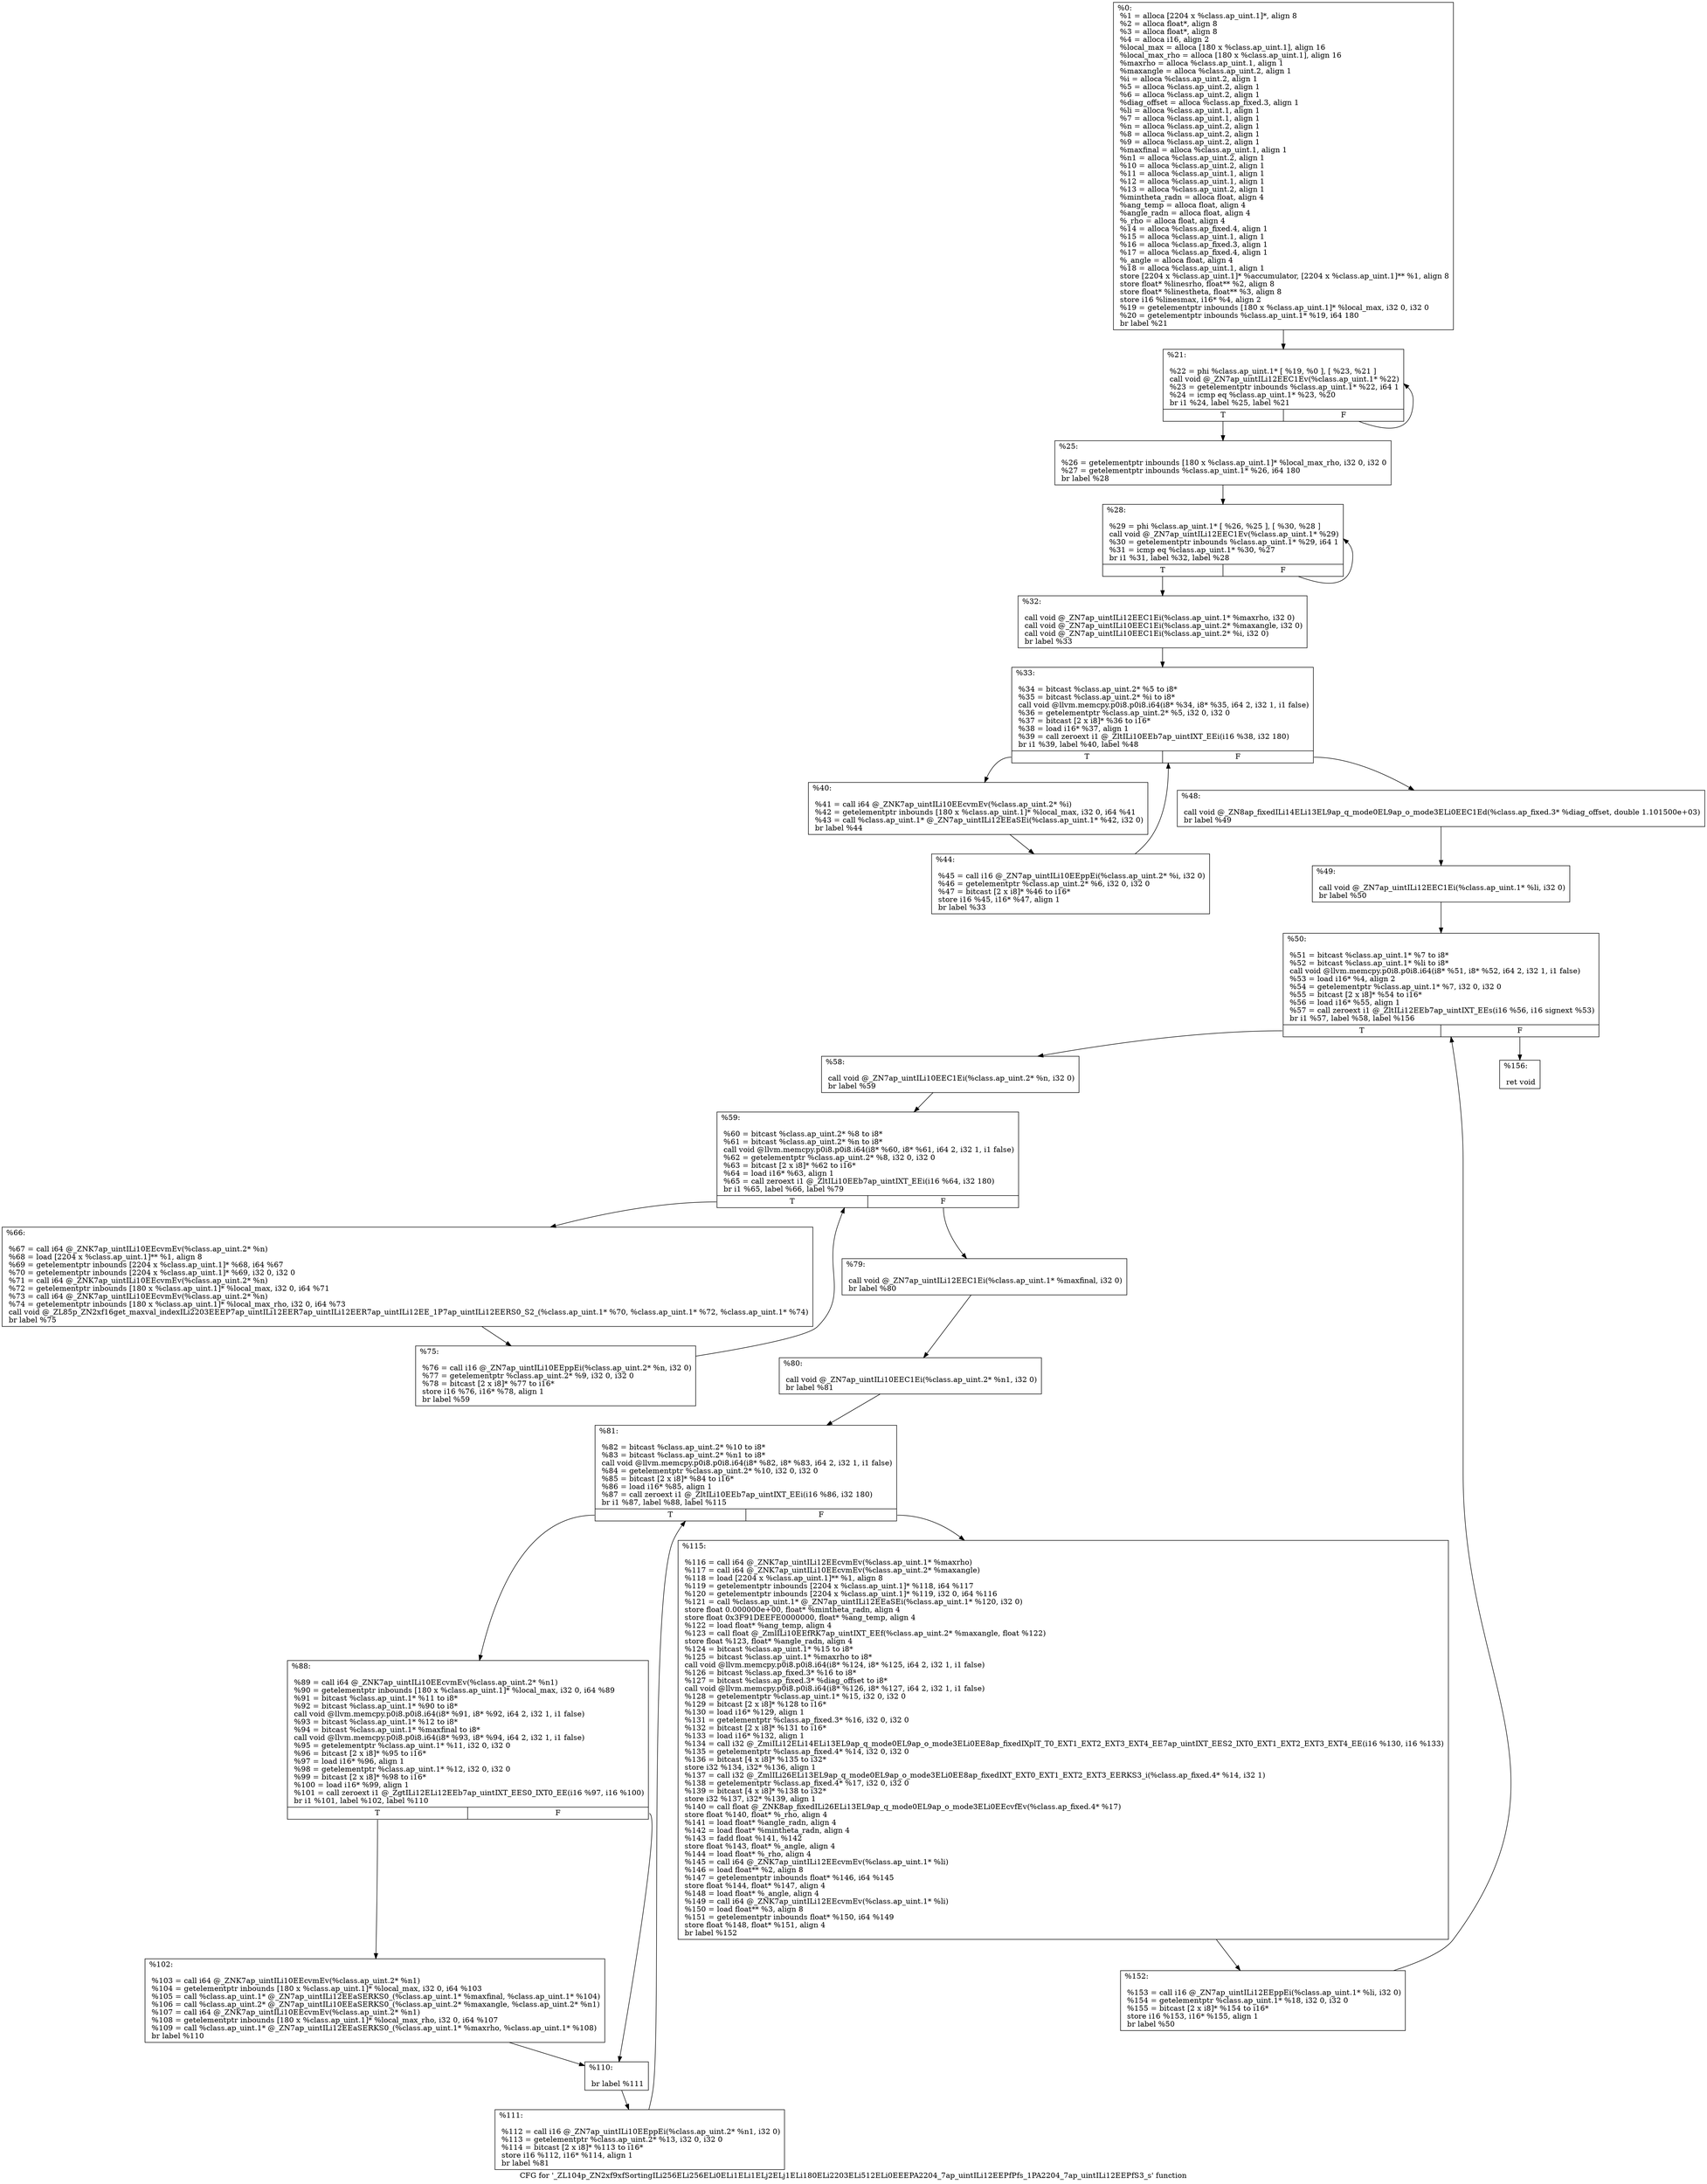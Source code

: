 digraph "CFG for '_ZL104p_ZN2xf9xfSortingILi256ELi256ELi0ELi1ELi1ELj2ELj1ELi180ELi2203ELi512ELi0EEEPA2204_7ap_uintILi12EEPfPfs_1PA2204_7ap_uintILi12EEPfS3_s' function" {
	label="CFG for '_ZL104p_ZN2xf9xfSortingILi256ELi256ELi0ELi1ELi1ELj2ELj1ELi180ELi2203ELi512ELi0EEEPA2204_7ap_uintILi12EEPfPfs_1PA2204_7ap_uintILi12EEPfS3_s' function";

	Node0x1863130 [shape=record,label="{%0:\l  %1 = alloca [2204 x %class.ap_uint.1]*, align 8\l  %2 = alloca float*, align 8\l  %3 = alloca float*, align 8\l  %4 = alloca i16, align 2\l  %local_max = alloca [180 x %class.ap_uint.1], align 16\l  %local_max_rho = alloca [180 x %class.ap_uint.1], align 16\l  %maxrho = alloca %class.ap_uint.1, align 1\l  %maxangle = alloca %class.ap_uint.2, align 1\l  %i = alloca %class.ap_uint.2, align 1\l  %5 = alloca %class.ap_uint.2, align 1\l  %6 = alloca %class.ap_uint.2, align 1\l  %diag_offset = alloca %class.ap_fixed.3, align 1\l  %li = alloca %class.ap_uint.1, align 1\l  %7 = alloca %class.ap_uint.1, align 1\l  %n = alloca %class.ap_uint.2, align 1\l  %8 = alloca %class.ap_uint.2, align 1\l  %9 = alloca %class.ap_uint.2, align 1\l  %maxfinal = alloca %class.ap_uint.1, align 1\l  %n1 = alloca %class.ap_uint.2, align 1\l  %10 = alloca %class.ap_uint.2, align 1\l  %11 = alloca %class.ap_uint.1, align 1\l  %12 = alloca %class.ap_uint.1, align 1\l  %13 = alloca %class.ap_uint.2, align 1\l  %mintheta_radn = alloca float, align 4\l  %ang_temp = alloca float, align 4\l  %angle_radn = alloca float, align 4\l  %_rho = alloca float, align 4\l  %14 = alloca %class.ap_fixed.4, align 1\l  %15 = alloca %class.ap_uint.1, align 1\l  %16 = alloca %class.ap_fixed.3, align 1\l  %17 = alloca %class.ap_fixed.4, align 1\l  %_angle = alloca float, align 4\l  %18 = alloca %class.ap_uint.1, align 1\l  store [2204 x %class.ap_uint.1]* %accumulator, [2204 x %class.ap_uint.1]** %1, align 8\l  store float* %linesrho, float** %2, align 8\l  store float* %linestheta, float** %3, align 8\l  store i16 %linesmax, i16* %4, align 2\l  %19 = getelementptr inbounds [180 x %class.ap_uint.1]* %local_max, i32 0, i32 0\l  %20 = getelementptr inbounds %class.ap_uint.1* %19, i64 180\l  br label %21\l}"];
	Node0x1863130 -> Node0x18682b0;
	Node0x18682b0 [shape=record,label="{%21:\l\l  %22 = phi %class.ap_uint.1* [ %19, %0 ], [ %23, %21 ]\l  call void @_ZN7ap_uintILi12EEC1Ev(%class.ap_uint.1* %22)\l  %23 = getelementptr inbounds %class.ap_uint.1* %22, i64 1\l  %24 = icmp eq %class.ap_uint.1* %23, %20\l  br i1 %24, label %25, label %21\l|{<s0>T|<s1>F}}"];
	Node0x18682b0:s0 -> Node0x1868680;
	Node0x18682b0:s1 -> Node0x18682b0;
	Node0x1868680 [shape=record,label="{%25:\l\l  %26 = getelementptr inbounds [180 x %class.ap_uint.1]* %local_max_rho, i32 0, i32 0\l  %27 = getelementptr inbounds %class.ap_uint.1* %26, i64 180\l  br label %28\l}"];
	Node0x1868680 -> Node0x1868820;
	Node0x1868820 [shape=record,label="{%28:\l\l  %29 = phi %class.ap_uint.1* [ %26, %25 ], [ %30, %28 ]\l  call void @_ZN7ap_uintILi12EEC1Ev(%class.ap_uint.1* %29)\l  %30 = getelementptr inbounds %class.ap_uint.1* %29, i64 1\l  %31 = icmp eq %class.ap_uint.1* %30, %27\l  br i1 %31, label %32, label %28\l|{<s0>T|<s1>F}}"];
	Node0x1868820:s0 -> Node0x1868b30;
	Node0x1868820:s1 -> Node0x1868820;
	Node0x1868b30 [shape=record,label="{%32:\l\l  call void @_ZN7ap_uintILi12EEC1Ei(%class.ap_uint.1* %maxrho, i32 0)\l  call void @_ZN7ap_uintILi10EEC1Ei(%class.ap_uint.2* %maxangle, i32 0)\l  call void @_ZN7ap_uintILi10EEC1Ei(%class.ap_uint.2* %i, i32 0)\l  br label %33\l}"];
	Node0x1868b30 -> Node0x1868e70;
	Node0x1868e70 [shape=record,label="{%33:\l\l  %34 = bitcast %class.ap_uint.2* %5 to i8*\l  %35 = bitcast %class.ap_uint.2* %i to i8*\l  call void @llvm.memcpy.p0i8.p0i8.i64(i8* %34, i8* %35, i64 2, i32 1, i1 false)\l  %36 = getelementptr %class.ap_uint.2* %5, i32 0, i32 0\l  %37 = bitcast [2 x i8]* %36 to i16*\l  %38 = load i16* %37, align 1\l  %39 = call zeroext i1 @_ZltILi10EEb7ap_uintIXT_EEi(i16 %38, i32 180)\l  br i1 %39, label %40, label %48\l|{<s0>T|<s1>F}}"];
	Node0x1868e70:s0 -> Node0x18693b0;
	Node0x1868e70:s1 -> Node0x1869410;
	Node0x18693b0 [shape=record,label="{%40:\l\l  %41 = call i64 @_ZNK7ap_uintILi10EEcvmEv(%class.ap_uint.2* %i)\l  %42 = getelementptr inbounds [180 x %class.ap_uint.1]* %local_max, i32 0, i64 %41\l  %43 = call %class.ap_uint.1* @_ZN7ap_uintILi12EEaSEi(%class.ap_uint.1* %42, i32 0)\l  br label %44\l}"];
	Node0x18693b0 -> Node0x1869720;
	Node0x1869720 [shape=record,label="{%44:\l\l  %45 = call i16 @_ZN7ap_uintILi10EEppEi(%class.ap_uint.2* %i, i32 0)\l  %46 = getelementptr %class.ap_uint.2* %6, i32 0, i32 0\l  %47 = bitcast [2 x i8]* %46 to i16*\l  store i16 %45, i16* %47, align 1\l  br label %33\l}"];
	Node0x1869720 -> Node0x1868e70;
	Node0x1869410 [shape=record,label="{%48:\l\l  call void @_ZN8ap_fixedILi14ELi13EL9ap_q_mode0EL9ap_o_mode3ELi0EEC1Ed(%class.ap_fixed.3* %diag_offset, double 1.101500e+03)\l  br label %49\l}"];
	Node0x1869410 -> Node0x1869af0;
	Node0x1869af0 [shape=record,label="{%49:\l\l  call void @_ZN7ap_uintILi12EEC1Ei(%class.ap_uint.1* %li, i32 0)\l  br label %50\l}"];
	Node0x1869af0 -> Node0x1869d90;
	Node0x1869d90 [shape=record,label="{%50:\l\l  %51 = bitcast %class.ap_uint.1* %7 to i8*\l  %52 = bitcast %class.ap_uint.1* %li to i8*\l  call void @llvm.memcpy.p0i8.p0i8.i64(i8* %51, i8* %52, i64 2, i32 1, i1 false)\l  %53 = load i16* %4, align 2\l  %54 = getelementptr %class.ap_uint.1* %7, i32 0, i32 0\l  %55 = bitcast [2 x i8]* %54 to i16*\l  %56 = load i16* %55, align 1\l  %57 = call zeroext i1 @_ZltILi12EEb7ap_uintIXT_EEs(i16 %56, i16 signext %53)\l  br i1 %57, label %58, label %156\l|{<s0>T|<s1>F}}"];
	Node0x1869d90:s0 -> Node0x186a450;
	Node0x1869d90:s1 -> Node0x186a4b0;
	Node0x186a450 [shape=record,label="{%58:\l\l  call void @_ZN7ap_uintILi10EEC1Ei(%class.ap_uint.2* %n, i32 0)\l  br label %59\l}"];
	Node0x186a450 -> Node0x186a670;
	Node0x186a670 [shape=record,label="{%59:\l\l  %60 = bitcast %class.ap_uint.2* %8 to i8*\l  %61 = bitcast %class.ap_uint.2* %n to i8*\l  call void @llvm.memcpy.p0i8.p0i8.i64(i8* %60, i8* %61, i64 2, i32 1, i1 false)\l  %62 = getelementptr %class.ap_uint.2* %8, i32 0, i32 0\l  %63 = bitcast [2 x i8]* %62 to i16*\l  %64 = load i16* %63, align 1\l  %65 = call zeroext i1 @_ZltILi10EEb7ap_uintIXT_EEi(i16 %64, i32 180)\l  br i1 %65, label %66, label %79\l|{<s0>T|<s1>F}}"];
	Node0x186a670:s0 -> Node0x186abb0;
	Node0x186a670:s1 -> Node0x186ac50;
	Node0x186abb0 [shape=record,label="{%66:\l\l  %67 = call i64 @_ZNK7ap_uintILi10EEcvmEv(%class.ap_uint.2* %n)\l  %68 = load [2204 x %class.ap_uint.1]** %1, align 8\l  %69 = getelementptr inbounds [2204 x %class.ap_uint.1]* %68, i64 %67\l  %70 = getelementptr inbounds [2204 x %class.ap_uint.1]* %69, i32 0, i32 0\l  %71 = call i64 @_ZNK7ap_uintILi10EEcvmEv(%class.ap_uint.2* %n)\l  %72 = getelementptr inbounds [180 x %class.ap_uint.1]* %local_max, i32 0, i64 %71\l  %73 = call i64 @_ZNK7ap_uintILi10EEcvmEv(%class.ap_uint.2* %n)\l  %74 = getelementptr inbounds [180 x %class.ap_uint.1]* %local_max_rho, i32 0, i64 %73\l  call void @_ZL85p_ZN2xf16get_maxval_indexILi2203EEEP7ap_uintILi12EER7ap_uintILi12EER7ap_uintILi12EE_1P7ap_uintILi12EERS0_S2_(%class.ap_uint.1* %70, %class.ap_uint.1* %72, %class.ap_uint.1* %74)\l  br label %75\l}"];
	Node0x186abb0 -> Node0x186b560;
	Node0x186b560 [shape=record,label="{%75:\l\l  %76 = call i16 @_ZN7ap_uintILi10EEppEi(%class.ap_uint.2* %n, i32 0)\l  %77 = getelementptr %class.ap_uint.2* %9, i32 0, i32 0\l  %78 = bitcast [2 x i8]* %77 to i16*\l  store i16 %76, i16* %78, align 1\l  br label %59\l}"];
	Node0x186b560 -> Node0x186a670;
	Node0x186ac50 [shape=record,label="{%79:\l\l  call void @_ZN7ap_uintILi12EEC1Ei(%class.ap_uint.1* %maxfinal, i32 0)\l  br label %80\l}"];
	Node0x186ac50 -> Node0x186b9e0;
	Node0x186b9e0 [shape=record,label="{%80:\l\l  call void @_ZN7ap_uintILi10EEC1Ei(%class.ap_uint.2* %n1, i32 0)\l  br label %81\l}"];
	Node0x186b9e0 -> Node0x186bb70;
	Node0x186bb70 [shape=record,label="{%81:\l\l  %82 = bitcast %class.ap_uint.2* %10 to i8*\l  %83 = bitcast %class.ap_uint.2* %n1 to i8*\l  call void @llvm.memcpy.p0i8.p0i8.i64(i8* %82, i8* %83, i64 2, i32 1, i1 false)\l  %84 = getelementptr %class.ap_uint.2* %10, i32 0, i32 0\l  %85 = bitcast [2 x i8]* %84 to i16*\l  %86 = load i16* %85, align 1\l  %87 = call zeroext i1 @_ZltILi10EEb7ap_uintIXT_EEi(i16 %86, i32 180)\l  br i1 %87, label %88, label %115\l|{<s0>T|<s1>F}}"];
	Node0x186bb70:s0 -> Node0x186c0b0;
	Node0x186bb70:s1 -> Node0x186c110;
	Node0x186c0b0 [shape=record,label="{%88:\l\l  %89 = call i64 @_ZNK7ap_uintILi10EEcvmEv(%class.ap_uint.2* %n1)\l  %90 = getelementptr inbounds [180 x %class.ap_uint.1]* %local_max, i32 0, i64 %89\l  %91 = bitcast %class.ap_uint.1* %11 to i8*\l  %92 = bitcast %class.ap_uint.1* %90 to i8*\l  call void @llvm.memcpy.p0i8.p0i8.i64(i8* %91, i8* %92, i64 2, i32 1, i1 false)\l  %93 = bitcast %class.ap_uint.1* %12 to i8*\l  %94 = bitcast %class.ap_uint.1* %maxfinal to i8*\l  call void @llvm.memcpy.p0i8.p0i8.i64(i8* %93, i8* %94, i64 2, i32 1, i1 false)\l  %95 = getelementptr %class.ap_uint.1* %11, i32 0, i32 0\l  %96 = bitcast [2 x i8]* %95 to i16*\l  %97 = load i16* %96, align 1\l  %98 = getelementptr %class.ap_uint.1* %12, i32 0, i32 0\l  %99 = bitcast [2 x i8]* %98 to i16*\l  %100 = load i16* %99, align 1\l  %101 = call zeroext i1 @_ZgtILi12ELi12EEb7ap_uintIXT_EES0_IXT0_EE(i16 %97, i16 %100)\l  br i1 %101, label %102, label %110\l|{<s0>T|<s1>F}}"];
	Node0x186c0b0:s0 -> Node0x186ccb0;
	Node0x186c0b0:s1 -> Node0x186cd10;
	Node0x186ccb0 [shape=record,label="{%102:\l\l  %103 = call i64 @_ZNK7ap_uintILi10EEcvmEv(%class.ap_uint.2* %n1)\l  %104 = getelementptr inbounds [180 x %class.ap_uint.1]* %local_max, i32 0, i64 %103\l  %105 = call %class.ap_uint.1* @_ZN7ap_uintILi12EEaSERKS0_(%class.ap_uint.1* %maxfinal, %class.ap_uint.1* %104)\l  %106 = call %class.ap_uint.2* @_ZN7ap_uintILi10EEaSERKS0_(%class.ap_uint.2* %maxangle, %class.ap_uint.2* %n1)\l  %107 = call i64 @_ZNK7ap_uintILi10EEcvmEv(%class.ap_uint.2* %n1)\l  %108 = getelementptr inbounds [180 x %class.ap_uint.1]* %local_max_rho, i32 0, i64 %107\l  %109 = call %class.ap_uint.1* @_ZN7ap_uintILi12EEaSERKS0_(%class.ap_uint.1* %maxrho, %class.ap_uint.1* %108)\l  br label %110\l}"];
	Node0x186ccb0 -> Node0x186cd10;
	Node0x186cd10 [shape=record,label="{%110:\l\l  br label %111\l}"];
	Node0x186cd10 -> Node0x186d3c0;
	Node0x186d3c0 [shape=record,label="{%111:\l\l  %112 = call i16 @_ZN7ap_uintILi10EEppEi(%class.ap_uint.2* %n1, i32 0)\l  %113 = getelementptr %class.ap_uint.2* %13, i32 0, i32 0\l  %114 = bitcast [2 x i8]* %113 to i16*\l  store i16 %112, i16* %114, align 1\l  br label %81\l}"];
	Node0x186d3c0 -> Node0x186bb70;
	Node0x186c110 [shape=record,label="{%115:\l\l  %116 = call i64 @_ZNK7ap_uintILi12EEcvmEv(%class.ap_uint.1* %maxrho)\l  %117 = call i64 @_ZNK7ap_uintILi10EEcvmEv(%class.ap_uint.2* %maxangle)\l  %118 = load [2204 x %class.ap_uint.1]** %1, align 8\l  %119 = getelementptr inbounds [2204 x %class.ap_uint.1]* %118, i64 %117\l  %120 = getelementptr inbounds [2204 x %class.ap_uint.1]* %119, i32 0, i64 %116\l  %121 = call %class.ap_uint.1* @_ZN7ap_uintILi12EEaSEi(%class.ap_uint.1* %120, i32 0)\l  store float 0.000000e+00, float* %mintheta_radn, align 4\l  store float 0x3F91DEEFE0000000, float* %ang_temp, align 4\l  %122 = load float* %ang_temp, align 4\l  %123 = call float @_ZmlILi10EEfRK7ap_uintIXT_EEf(%class.ap_uint.2* %maxangle, float %122)\l  store float %123, float* %angle_radn, align 4\l  %124 = bitcast %class.ap_uint.1* %15 to i8*\l  %125 = bitcast %class.ap_uint.1* %maxrho to i8*\l  call void @llvm.memcpy.p0i8.p0i8.i64(i8* %124, i8* %125, i64 2, i32 1, i1 false)\l  %126 = bitcast %class.ap_fixed.3* %16 to i8*\l  %127 = bitcast %class.ap_fixed.3* %diag_offset to i8*\l  call void @llvm.memcpy.p0i8.p0i8.i64(i8* %126, i8* %127, i64 2, i32 1, i1 false)\l  %128 = getelementptr %class.ap_uint.1* %15, i32 0, i32 0\l  %129 = bitcast [2 x i8]* %128 to i16*\l  %130 = load i16* %129, align 1\l  %131 = getelementptr %class.ap_fixed.3* %16, i32 0, i32 0\l  %132 = bitcast [2 x i8]* %131 to i16*\l  %133 = load i16* %132, align 1\l  %134 = call i32 @_ZmiILi12ELi14ELi13EL9ap_q_mode0EL9ap_o_mode3ELi0EE8ap_fixedIXplT_T0_EXT1_EXT2_EXT3_EXT4_EE7ap_uintIXT_EES2_IXT0_EXT1_EXT2_EXT3_EXT4_EE(i16 %130, i16 %133)\l  %135 = getelementptr %class.ap_fixed.4* %14, i32 0, i32 0\l  %136 = bitcast [4 x i8]* %135 to i32*\l  store i32 %134, i32* %136, align 1\l  %137 = call i32 @_ZmlILi26ELi13EL9ap_q_mode0EL9ap_o_mode3ELi0EE8ap_fixedIXT_EXT0_EXT1_EXT2_EXT3_EERKS3_i(%class.ap_fixed.4* %14, i32 1)\l  %138 = getelementptr %class.ap_fixed.4* %17, i32 0, i32 0\l  %139 = bitcast [4 x i8]* %138 to i32*\l  store i32 %137, i32* %139, align 1\l  %140 = call float @_ZNK8ap_fixedILi26ELi13EL9ap_q_mode0EL9ap_o_mode3ELi0EEcvfEv(%class.ap_fixed.4* %17)\l  store float %140, float* %_rho, align 4\l  %141 = load float* %angle_radn, align 4\l  %142 = load float* %mintheta_radn, align 4\l  %143 = fadd float %141, %142\l  store float %143, float* %_angle, align 4\l  %144 = load float* %_rho, align 4\l  %145 = call i64 @_ZNK7ap_uintILi12EEcvmEv(%class.ap_uint.1* %li)\l  %146 = load float** %2, align 8\l  %147 = getelementptr inbounds float* %146, i64 %145\l  store float %144, float* %147, align 4\l  %148 = load float* %_angle, align 4\l  %149 = call i64 @_ZNK7ap_uintILi12EEcvmEv(%class.ap_uint.1* %li)\l  %150 = load float** %3, align 8\l  %151 = getelementptr inbounds float* %150, i64 %149\l  store float %148, float* %151, align 4\l  br label %152\l}"];
	Node0x186c110 -> Node0x18704d0;
	Node0x18704d0 [shape=record,label="{%152:\l\l  %153 = call i16 @_ZN7ap_uintILi12EEppEi(%class.ap_uint.1* %li, i32 0)\l  %154 = getelementptr %class.ap_uint.1* %18, i32 0, i32 0\l  %155 = bitcast [2 x i8]* %154 to i16*\l  store i16 %153, i16* %155, align 1\l  br label %50\l}"];
	Node0x18704d0 -> Node0x1869d90;
	Node0x186a4b0 [shape=record,label="{%156:\l\l  ret void\l}"];
}
